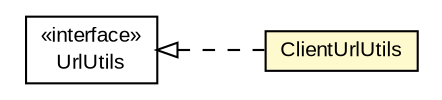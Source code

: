 #!/usr/local/bin/dot
#
# Class diagram 
# Generated by UMLGraph version R5_6-24-gf6e263 (http://www.umlgraph.org/)
#

digraph G {
	edge [fontname="arial",fontsize=10,labelfontname="arial",labelfontsize=10];
	node [fontname="arial",fontsize=10,shape=plaintext];
	nodesep=0.25;
	ranksep=0.5;
	rankdir=LR;
	// com.gwtplatform.common.client.ClientUrlUtils
	c190182 [label=<<table title="com.gwtplatform.common.client.ClientUrlUtils" border="0" cellborder="1" cellspacing="0" cellpadding="2" port="p" bgcolor="lemonChiffon" href="./ClientUrlUtils.html">
		<tr><td><table border="0" cellspacing="0" cellpadding="1">
<tr><td align="center" balign="center"> ClientUrlUtils </td></tr>
		</table></td></tr>
		</table>>, URL="./ClientUrlUtils.html", fontname="arial", fontcolor="black", fontsize=10.0];
	// com.gwtplatform.common.shared.UrlUtils
	c190185 [label=<<table title="com.gwtplatform.common.shared.UrlUtils" border="0" cellborder="1" cellspacing="0" cellpadding="2" port="p" href="../shared/UrlUtils.html">
		<tr><td><table border="0" cellspacing="0" cellpadding="1">
<tr><td align="center" balign="center"> &#171;interface&#187; </td></tr>
<tr><td align="center" balign="center"> UrlUtils </td></tr>
		</table></td></tr>
		</table>>, URL="../shared/UrlUtils.html", fontname="arial", fontcolor="black", fontsize=10.0];
	//com.gwtplatform.common.client.ClientUrlUtils implements com.gwtplatform.common.shared.UrlUtils
	c190185:p -> c190182:p [dir=back,arrowtail=empty,style=dashed];
}

